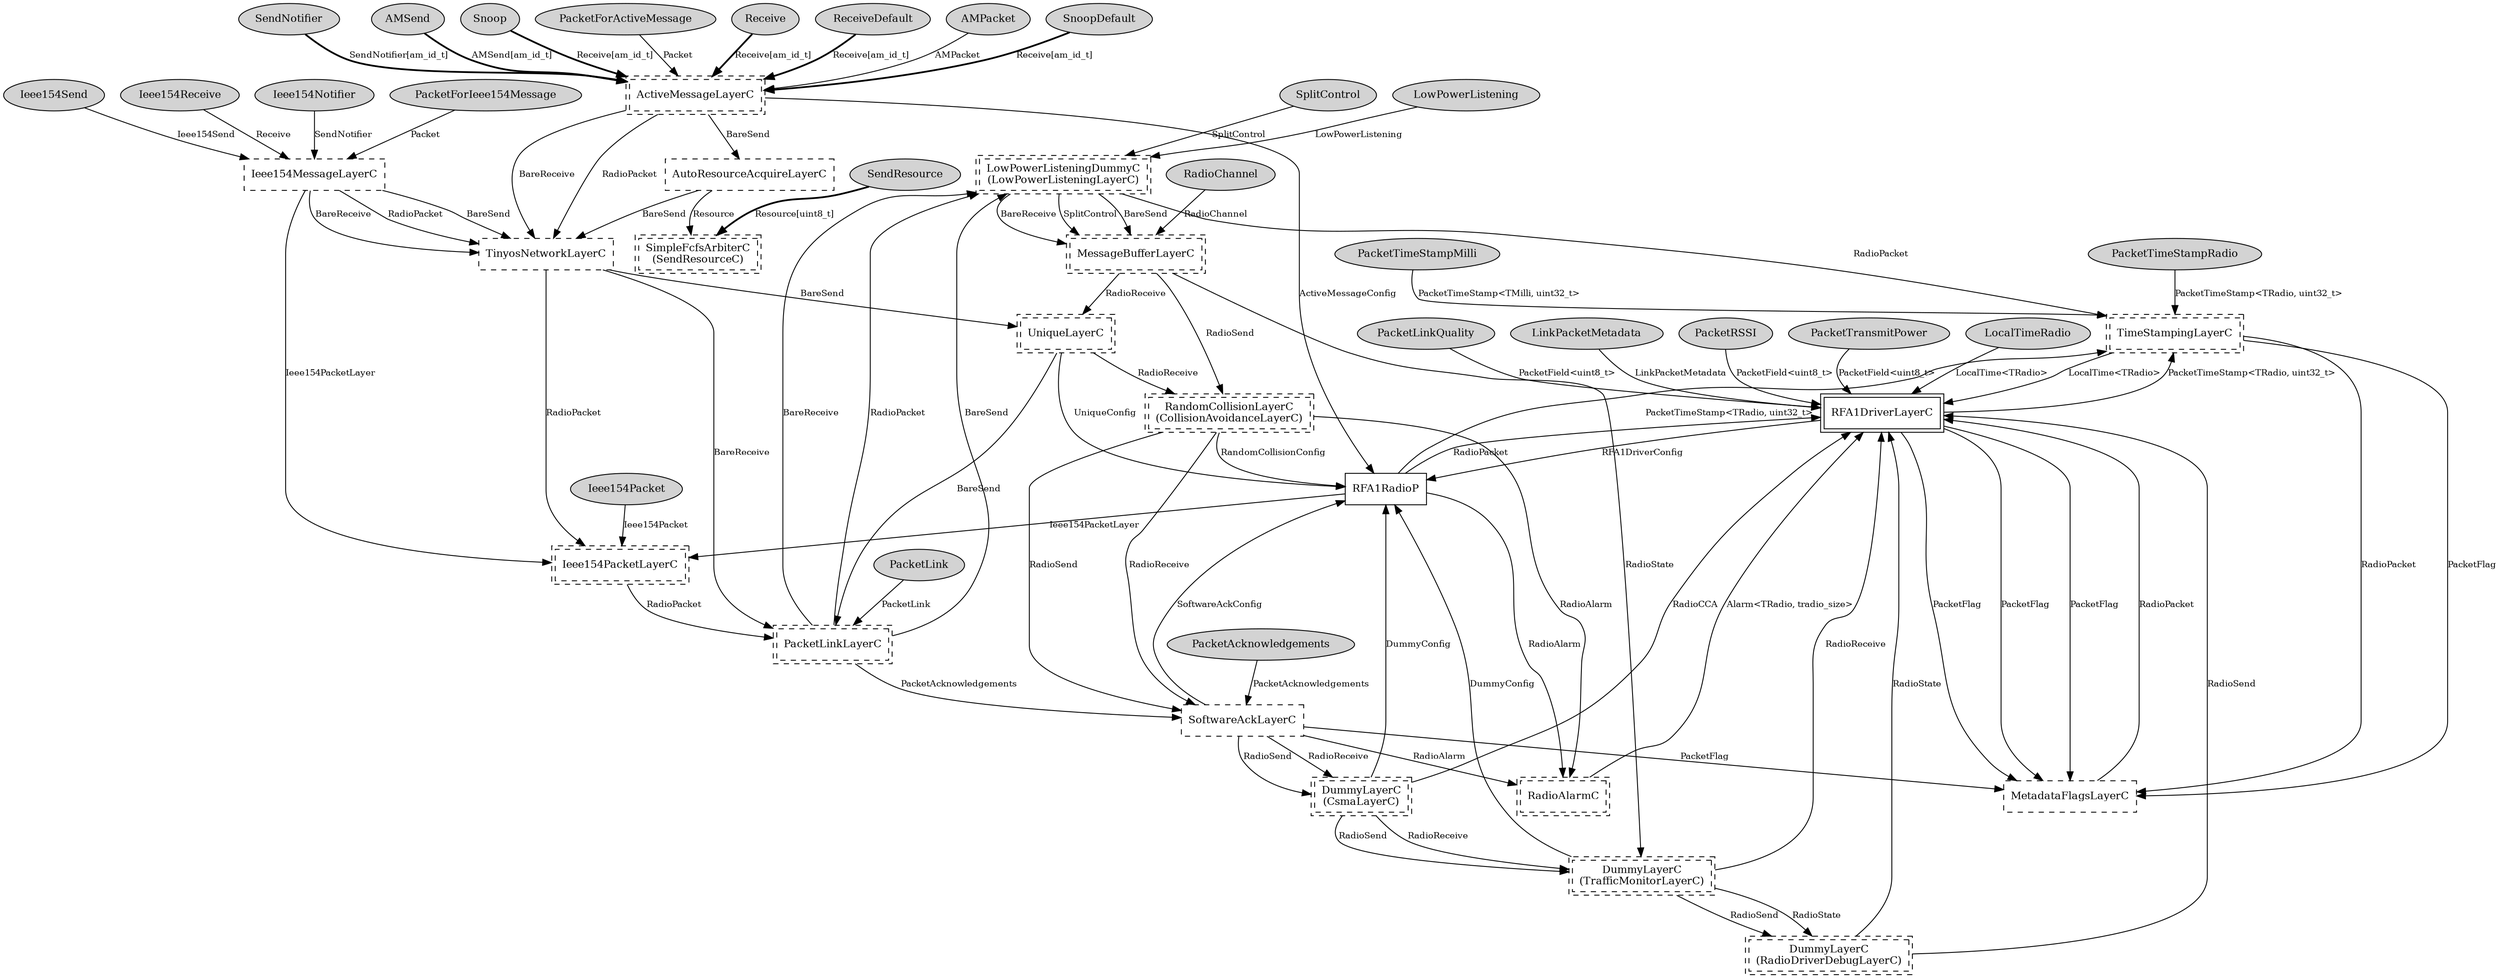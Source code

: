 digraph "tos.chips.atm128rfa1.radio.RFA1RadioC" {
  n0x4082ad70 [shape=ellipse, style=filled, label="SplitControl", fontsize=12];
  "RFA1RadioC.LowPowerListeningLayerC" [fontsize=12, shape=box,peripheries=2, style=dashed, label="LowPowerListeningDummyC\n(LowPowerListeningLayerC)", URL="../chtml/tos.lib.rfxlink.layers.LowPowerListeningDummyC.html"];
  n0x4085c390 [shape=ellipse, style=filled, label="PacketRSSI", fontsize=12];
  "RFA1DriverLayerC" [fontsize=12, shape=box,peripheries=2, URL="../chtml/tos.chips.atm128rfa1.radio.RFA1DriverLayerC.html"];
  n0x4083b198 [shape=ellipse, style=filled, label="Ieee154Notifier", fontsize=12];
  "RFA1RadioC.Ieee154MessageLayerC" [fontsize=12, shape=box, style=dashed, label="Ieee154MessageLayerC", URL="../chtml/tos.lib.rfxlink.layers.Ieee154MessageLayerC.html"];
  n0x4084d8f8 [shape=ellipse, style=filled, label="SendResource", fontsize=12];
  "RFA1RadioC.SendResourceC" [fontsize=12, shape=box,peripheries=2, style=dashed, label="SimpleFcfsArbiterC\n(SendResourceC)", URL="../chtml/tos.system.SimpleFcfsArbiterC.html"];
  n0x4083fe10 [shape=ellipse, style=filled, label="SendNotifier", fontsize=12];
  "RFA1RadioC.ActiveMessageLayerC" [fontsize=12, shape=box,peripheries=2, style=dashed, label="ActiveMessageLayerC", URL="../chtml/tos.lib.rfxlink.layers.ActiveMessageLayerC.html"];
  n0x40841710 [shape=ellipse, style=filled, label="AMSend", fontsize=12];
  "RFA1RadioC.ActiveMessageLayerC" [fontsize=12, shape=box,peripheries=2, style=dashed, label="ActiveMessageLayerC", URL="../chtml/tos.lib.rfxlink.layers.ActiveMessageLayerC.html"];
  n0x4083f798 [shape=ellipse, style=filled, label="Snoop", fontsize=12];
  "RFA1RadioC.ActiveMessageLayerC" [fontsize=12, shape=box,peripheries=2, style=dashed, label="ActiveMessageLayerC", URL="../chtml/tos.lib.rfxlink.layers.ActiveMessageLayerC.html"];
  n0x40848e80 [shape=ellipse, style=filled, label="Ieee154Packet", fontsize=12];
  "RFA1RadioC.Ieee154PacketLayerC" [fontsize=12, shape=box,peripheries=2, style=dashed, label="Ieee154PacketLayerC", URL="../chtml/tos.lib.rfxlink.layers.Ieee154PacketLayerC.html"];
  n0x4084f9f8 [shape=ellipse, style=filled, label="PacketForIeee154Message", fontsize=12];
  "RFA1RadioC.Ieee154MessageLayerC" [fontsize=12, shape=box, style=dashed, label="Ieee154MessageLayerC", URL="../chtml/tos.lib.rfxlink.layers.Ieee154MessageLayerC.html"];
  n0x40844010 [shape=ellipse, style=filled, label="PacketTransmitPower", fontsize=12];
  "RFA1DriverLayerC" [fontsize=12, shape=box,peripheries=2, URL="../chtml/tos.chips.atm128rfa1.radio.RFA1DriverLayerC.html"];
  n0x4084c7b8 [shape=ellipse, style=filled, label="LowPowerListening", fontsize=12];
  "RFA1RadioC.LowPowerListeningLayerC" [fontsize=12, shape=box,peripheries=2, style=dashed, label="LowPowerListeningDummyC\n(LowPowerListeningLayerC)", URL="../chtml/tos.lib.rfxlink.layers.LowPowerListeningDummyC.html"];
  n0x4083dd28 [shape=ellipse, style=filled, label="PacketForActiveMessage", fontsize=12];
  "RFA1RadioC.ActiveMessageLayerC" [fontsize=12, shape=box,peripheries=2, style=dashed, label="ActiveMessageLayerC", URL="../chtml/tos.lib.rfxlink.layers.ActiveMessageLayerC.html"];
  n0x4083f100 [shape=ellipse, style=filled, label="Receive", fontsize=12];
  "RFA1RadioC.ActiveMessageLayerC" [fontsize=12, shape=box,peripheries=2, style=dashed, label="ActiveMessageLayerC", URL="../chtml/tos.lib.rfxlink.layers.ActiveMessageLayerC.html"];
  n0x4085a750 [shape=ellipse, style=filled, label="PacketTimeStampRadio", fontsize=12];
  "RFA1RadioC.TimeStampingLayerC" [fontsize=12, shape=box,peripheries=2, style=dashed, label="TimeStampingLayerC", URL="../chtml/tos.lib.rfxlink.layers.TimeStampingLayerC.html"];
  n0x4085bb78 [shape=ellipse, style=filled, label="LocalTimeRadio", fontsize=12];
  "RFA1DriverLayerC" [fontsize=12, shape=box,peripheries=2, URL="../chtml/tos.chips.atm128rfa1.radio.RFA1DriverLayerC.html"];
  n0x40846c40 [shape=ellipse, style=filled, label="PacketLinkQuality", fontsize=12];
  "RFA1DriverLayerC" [fontsize=12, shape=box,peripheries=2, URL="../chtml/tos.chips.atm128rfa1.radio.RFA1DriverLayerC.html"];
  n0x4084c230 [shape=ellipse, style=filled, label="PacketAcknowledgements", fontsize=12];
  "RFA1RadioC.SoftwareAckLayerC" [fontsize=12, shape=box, style=dashed, label="SoftwareAckLayerC", URL="../chtml/tos.lib.rfxlink.layers.SoftwareAckLayerC.html"];
  n0x40850558 [shape=ellipse, style=filled, label="Ieee154Send", fontsize=12];
  "RFA1RadioC.Ieee154MessageLayerC" [fontsize=12, shape=box, style=dashed, label="Ieee154MessageLayerC", URL="../chtml/tos.lib.rfxlink.layers.Ieee154MessageLayerC.html"];
  n0x4083e538 [shape=ellipse, style=filled, label="ReceiveDefault", fontsize=12];
  "RFA1RadioC.ActiveMessageLayerC" [fontsize=12, shape=box,peripheries=2, style=dashed, label="ActiveMessageLayerC", URL="../chtml/tos.lib.rfxlink.layers.ActiveMessageLayerC.html"];
  n0x4084cdd8 [shape=ellipse, style=filled, label="PacketLink", fontsize=12];
  "RFA1RadioC.PacketLinkLayerC" [fontsize=12, shape=box,peripheries=2, style=dashed, label="PacketLinkLayerC", URL="../chtml/tos.lib.rfxlink.layers.PacketLinkLayerC.html"];
  n0x40846550 [shape=ellipse, style=filled, label="RadioChannel", fontsize=12];
  "RFA1RadioC.MessageBufferLayerC" [fontsize=12, shape=box,peripheries=2, style=dashed, label="MessageBufferLayerC", URL="../chtml/tos.lib.rfxlink.layers.MessageBufferLayerC.html"];
  n0x4083d010 [shape=ellipse, style=filled, label="AMPacket", fontsize=12];
  "RFA1RadioC.ActiveMessageLayerC" [fontsize=12, shape=box,peripheries=2, style=dashed, label="ActiveMessageLayerC", URL="../chtml/tos.lib.rfxlink.layers.ActiveMessageLayerC.html"];
  n0x40857288 [shape=ellipse, style=filled, label="PacketTimeStampMilli", fontsize=12];
  "RFA1RadioC.TimeStampingLayerC" [fontsize=12, shape=box,peripheries=2, style=dashed, label="TimeStampingLayerC", URL="../chtml/tos.lib.rfxlink.layers.TimeStampingLayerC.html"];
  n0x40850ce8 [shape=ellipse, style=filled, label="Ieee154Receive", fontsize=12];
  "RFA1RadioC.Ieee154MessageLayerC" [fontsize=12, shape=box, style=dashed, label="Ieee154MessageLayerC", URL="../chtml/tos.lib.rfxlink.layers.Ieee154MessageLayerC.html"];
  n0x4085b680 [shape=ellipse, style=filled, label="LinkPacketMetadata", fontsize=12];
  "RFA1DriverLayerC" [fontsize=12, shape=box,peripheries=2, URL="../chtml/tos.chips.atm128rfa1.radio.RFA1DriverLayerC.html"];
  n0x4083ec18 [shape=ellipse, style=filled, label="SnoopDefault", fontsize=12];
  "RFA1RadioC.ActiveMessageLayerC" [fontsize=12, shape=box,peripheries=2, style=dashed, label="ActiveMessageLayerC", URL="../chtml/tos.lib.rfxlink.layers.ActiveMessageLayerC.html"];
  "RFA1RadioP" [fontsize=12, shape=box, URL="../chtml/tos.chips.atm128rfa1.radio.RFA1RadioP.html"];
  "RFA1RadioC.Ieee154PacketLayerC" [fontsize=12, shape=box,peripheries=2, style=dashed, label="Ieee154PacketLayerC", URL="../chtml/tos.lib.rfxlink.layers.Ieee154PacketLayerC.html"];
  "RFA1RadioP" [fontsize=12, shape=box, URL="../chtml/tos.chips.atm128rfa1.radio.RFA1RadioP.html"];
  "RFA1RadioC.RadioAlarmC" [fontsize=12, shape=box,peripheries=2, style=dashed, label="RadioAlarmC", URL="../chtml/tos.lib.rfxlink.util.RadioAlarmC.html"];
  "RFA1RadioP" [fontsize=12, shape=box, URL="../chtml/tos.chips.atm128rfa1.radio.RFA1RadioP.html"];
  "RFA1RadioP" [fontsize=12, shape=box, URL="../chtml/tos.chips.atm128rfa1.radio.RFA1RadioP.html"];
  "RFA1DriverLayerC" [fontsize=12, shape=box,peripheries=2, URL="../chtml/tos.chips.atm128rfa1.radio.RFA1DriverLayerC.html"];
  "RFA1RadioC.RadioAlarmC" [fontsize=12, shape=box,peripheries=2, style=dashed, label="RadioAlarmC", URL="../chtml/tos.lib.rfxlink.util.RadioAlarmC.html"];
  "RFA1DriverLayerC" [fontsize=12, shape=box,peripheries=2, URL="../chtml/tos.chips.atm128rfa1.radio.RFA1DriverLayerC.html"];
  "RFA1RadioC.ActiveMessageLayerC" [fontsize=12, shape=box,peripheries=2, style=dashed, label="ActiveMessageLayerC", URL="../chtml/tos.lib.rfxlink.layers.ActiveMessageLayerC.html"];
  "RFA1RadioP" [fontsize=12, shape=box, URL="../chtml/tos.chips.atm128rfa1.radio.RFA1RadioP.html"];
  "RFA1RadioC.ActiveMessageLayerC" [fontsize=12, shape=box,peripheries=2, style=dashed, label="ActiveMessageLayerC", URL="../chtml/tos.lib.rfxlink.layers.ActiveMessageLayerC.html"];
  "RFA1RadioC.AutoResourceAcquireLayerC" [fontsize=12, shape=box, style=dashed, label="AutoResourceAcquireLayerC", URL="../chtml/tos.lib.rfxlink.layers.AutoResourceAcquireLayerC.html"];
  "RFA1RadioC.ActiveMessageLayerC" [fontsize=12, shape=box,peripheries=2, style=dashed, label="ActiveMessageLayerC", URL="../chtml/tos.lib.rfxlink.layers.ActiveMessageLayerC.html"];
  "RFA1RadioC.TinyosNetworkLayerC" [fontsize=12, shape=box, style=dashed, label="TinyosNetworkLayerC", URL="../chtml/tos.lib.rfxlink.layers.TinyosNetworkLayerC.html"];
  "RFA1RadioC.ActiveMessageLayerC" [fontsize=12, shape=box,peripheries=2, style=dashed, label="ActiveMessageLayerC", URL="../chtml/tos.lib.rfxlink.layers.ActiveMessageLayerC.html"];
  "RFA1RadioC.TinyosNetworkLayerC" [fontsize=12, shape=box, style=dashed, label="TinyosNetworkLayerC", URL="../chtml/tos.lib.rfxlink.layers.TinyosNetworkLayerC.html"];
  "RFA1RadioC.AutoResourceAcquireLayerC" [fontsize=12, shape=box, style=dashed, label="AutoResourceAcquireLayerC", URL="../chtml/tos.lib.rfxlink.layers.AutoResourceAcquireLayerC.html"];
  "RFA1RadioC.AutoResourceAcquireLayerC" [fontsize=12, shape=box, style=dashed, label="AutoResourceAcquireLayerC", URL="../chtml/tos.lib.rfxlink.layers.AutoResourceAcquireLayerC.html"];
  "RFA1RadioC.TinyosNetworkLayerC" [fontsize=12, shape=box, style=dashed, label="TinyosNetworkLayerC", URL="../chtml/tos.lib.rfxlink.layers.TinyosNetworkLayerC.html"];
  "RFA1RadioC.Ieee154MessageLayerC" [fontsize=12, shape=box, style=dashed, label="Ieee154MessageLayerC", URL="../chtml/tos.lib.rfxlink.layers.Ieee154MessageLayerC.html"];
  "RFA1RadioC.Ieee154MessageLayerC" [fontsize=12, shape=box, style=dashed, label="Ieee154MessageLayerC", URL="../chtml/tos.lib.rfxlink.layers.Ieee154MessageLayerC.html"];
  "RFA1RadioC.TinyosNetworkLayerC" [fontsize=12, shape=box, style=dashed, label="TinyosNetworkLayerC", URL="../chtml/tos.lib.rfxlink.layers.TinyosNetworkLayerC.html"];
  "RFA1RadioC.Ieee154MessageLayerC" [fontsize=12, shape=box, style=dashed, label="Ieee154MessageLayerC", URL="../chtml/tos.lib.rfxlink.layers.Ieee154MessageLayerC.html"];
  "RFA1RadioC.TinyosNetworkLayerC" [fontsize=12, shape=box, style=dashed, label="TinyosNetworkLayerC", URL="../chtml/tos.lib.rfxlink.layers.TinyosNetworkLayerC.html"];
  "RFA1RadioC.Ieee154MessageLayerC" [fontsize=12, shape=box, style=dashed, label="Ieee154MessageLayerC", URL="../chtml/tos.lib.rfxlink.layers.Ieee154MessageLayerC.html"];
  "RFA1RadioC.TinyosNetworkLayerC" [fontsize=12, shape=box, style=dashed, label="TinyosNetworkLayerC", URL="../chtml/tos.lib.rfxlink.layers.TinyosNetworkLayerC.html"];
  "RFA1RadioC.TinyosNetworkLayerC" [fontsize=12, shape=box, style=dashed, label="TinyosNetworkLayerC", URL="../chtml/tos.lib.rfxlink.layers.TinyosNetworkLayerC.html"];
  "RFA1RadioC.UniqueLayerC" [fontsize=12, shape=box,peripheries=2, style=dashed, label="UniqueLayerC", URL="../chtml/tos.lib.rfxlink.layers.UniqueLayerC.html"];
  "RFA1RadioC.TinyosNetworkLayerC" [fontsize=12, shape=box, style=dashed, label="TinyosNetworkLayerC", URL="../chtml/tos.lib.rfxlink.layers.TinyosNetworkLayerC.html"];
  "RFA1RadioC.PacketLinkLayerC" [fontsize=12, shape=box,peripheries=2, style=dashed, label="PacketLinkLayerC", URL="../chtml/tos.lib.rfxlink.layers.PacketLinkLayerC.html"];
  "RFA1RadioC.TinyosNetworkLayerC" [fontsize=12, shape=box, style=dashed, label="TinyosNetworkLayerC", URL="../chtml/tos.lib.rfxlink.layers.TinyosNetworkLayerC.html"];
  "RFA1RadioC.Ieee154PacketLayerC" [fontsize=12, shape=box,peripheries=2, style=dashed, label="Ieee154PacketLayerC", URL="../chtml/tos.lib.rfxlink.layers.Ieee154PacketLayerC.html"];
  "RFA1RadioC.Ieee154PacketLayerC" [fontsize=12, shape=box,peripheries=2, style=dashed, label="Ieee154PacketLayerC", URL="../chtml/tos.lib.rfxlink.layers.Ieee154PacketLayerC.html"];
  "RFA1RadioC.PacketLinkLayerC" [fontsize=12, shape=box,peripheries=2, style=dashed, label="PacketLinkLayerC", URL="../chtml/tos.lib.rfxlink.layers.PacketLinkLayerC.html"];
  "RFA1RadioC.UniqueLayerC" [fontsize=12, shape=box,peripheries=2, style=dashed, label="UniqueLayerC", URL="../chtml/tos.lib.rfxlink.layers.UniqueLayerC.html"];
  "RFA1RadioP" [fontsize=12, shape=box, URL="../chtml/tos.chips.atm128rfa1.radio.RFA1RadioP.html"];
  "RFA1RadioC.UniqueLayerC" [fontsize=12, shape=box,peripheries=2, style=dashed, label="UniqueLayerC", URL="../chtml/tos.lib.rfxlink.layers.UniqueLayerC.html"];
  "RFA1RadioC.PacketLinkLayerC" [fontsize=12, shape=box,peripheries=2, style=dashed, label="PacketLinkLayerC", URL="../chtml/tos.lib.rfxlink.layers.PacketLinkLayerC.html"];
  "RFA1RadioC.PacketLinkLayerC" [fontsize=12, shape=box,peripheries=2, style=dashed, label="PacketLinkLayerC", URL="../chtml/tos.lib.rfxlink.layers.PacketLinkLayerC.html"];
  "RFA1RadioC.PacketLinkLayerC" [fontsize=12, shape=box,peripheries=2, style=dashed, label="PacketLinkLayerC", URL="../chtml/tos.lib.rfxlink.layers.PacketLinkLayerC.html"];
  "RFA1RadioC.LowPowerListeningLayerC" [fontsize=12, shape=box,peripheries=2, style=dashed, label="LowPowerListeningDummyC\n(LowPowerListeningLayerC)", URL="../chtml/tos.lib.rfxlink.layers.LowPowerListeningDummyC.html"];
  "RFA1RadioC.PacketLinkLayerC" [fontsize=12, shape=box,peripheries=2, style=dashed, label="PacketLinkLayerC", URL="../chtml/tos.lib.rfxlink.layers.PacketLinkLayerC.html"];
  "RFA1RadioC.LowPowerListeningLayerC" [fontsize=12, shape=box,peripheries=2, style=dashed, label="LowPowerListeningDummyC\n(LowPowerListeningLayerC)", URL="../chtml/tos.lib.rfxlink.layers.LowPowerListeningDummyC.html"];
  "RFA1RadioC.PacketLinkLayerC" [fontsize=12, shape=box,peripheries=2, style=dashed, label="PacketLinkLayerC", URL="../chtml/tos.lib.rfxlink.layers.PacketLinkLayerC.html"];
  "RFA1RadioC.LowPowerListeningLayerC" [fontsize=12, shape=box,peripheries=2, style=dashed, label="LowPowerListeningDummyC\n(LowPowerListeningLayerC)", URL="../chtml/tos.lib.rfxlink.layers.LowPowerListeningDummyC.html"];
  "RFA1RadioC.LowPowerListeningLayerC" [fontsize=12, shape=box,peripheries=2, style=dashed, label="LowPowerListeningDummyC\n(LowPowerListeningLayerC)", URL="../chtml/tos.lib.rfxlink.layers.LowPowerListeningDummyC.html"];
  "RFA1RadioC.MessageBufferLayerC" [fontsize=12, shape=box,peripheries=2, style=dashed, label="MessageBufferLayerC", URL="../chtml/tos.lib.rfxlink.layers.MessageBufferLayerC.html"];
  "RFA1RadioC.LowPowerListeningLayerC" [fontsize=12, shape=box,peripheries=2, style=dashed, label="LowPowerListeningDummyC\n(LowPowerListeningLayerC)", URL="../chtml/tos.lib.rfxlink.layers.LowPowerListeningDummyC.html"];
  "RFA1RadioC.MessageBufferLayerC" [fontsize=12, shape=box,peripheries=2, style=dashed, label="MessageBufferLayerC", URL="../chtml/tos.lib.rfxlink.layers.MessageBufferLayerC.html"];
  "RFA1RadioC.LowPowerListeningLayerC" [fontsize=12, shape=box,peripheries=2, style=dashed, label="LowPowerListeningDummyC\n(LowPowerListeningLayerC)", URL="../chtml/tos.lib.rfxlink.layers.LowPowerListeningDummyC.html"];
  "RFA1RadioC.MessageBufferLayerC" [fontsize=12, shape=box,peripheries=2, style=dashed, label="MessageBufferLayerC", URL="../chtml/tos.lib.rfxlink.layers.MessageBufferLayerC.html"];
  "RFA1RadioC.LowPowerListeningLayerC" [fontsize=12, shape=box,peripheries=2, style=dashed, label="LowPowerListeningDummyC\n(LowPowerListeningLayerC)", URL="../chtml/tos.lib.rfxlink.layers.LowPowerListeningDummyC.html"];
  "RFA1RadioC.TimeStampingLayerC" [fontsize=12, shape=box,peripheries=2, style=dashed, label="TimeStampingLayerC", URL="../chtml/tos.lib.rfxlink.layers.TimeStampingLayerC.html"];
  "RFA1RadioC.MessageBufferLayerC" [fontsize=12, shape=box,peripheries=2, style=dashed, label="MessageBufferLayerC", URL="../chtml/tos.lib.rfxlink.layers.MessageBufferLayerC.html"];
  "RFA1RadioC.CollisionAvoidanceLayerC" [fontsize=12, shape=box,peripheries=2, style=dashed, label="RandomCollisionLayerC\n(CollisionAvoidanceLayerC)", URL="../chtml/tos.lib.rfxlink.layers.RandomCollisionLayerC.html"];
  "RFA1RadioC.MessageBufferLayerC" [fontsize=12, shape=box,peripheries=2, style=dashed, label="MessageBufferLayerC", URL="../chtml/tos.lib.rfxlink.layers.MessageBufferLayerC.html"];
  "RFA1RadioC.UniqueLayerC" [fontsize=12, shape=box,peripheries=2, style=dashed, label="UniqueLayerC", URL="../chtml/tos.lib.rfxlink.layers.UniqueLayerC.html"];
  "RFA1RadioC.MessageBufferLayerC" [fontsize=12, shape=box,peripheries=2, style=dashed, label="MessageBufferLayerC", URL="../chtml/tos.lib.rfxlink.layers.MessageBufferLayerC.html"];
  "RFA1RadioC.TrafficMonitorLayerC" [fontsize=12, shape=box,peripheries=2, style=dashed, label="DummyLayerC\n(TrafficMonitorLayerC)", URL="../chtml/tos.lib.rfxlink.layers.DummyLayerC.html"];
  "RFA1RadioC.UniqueLayerC" [fontsize=12, shape=box,peripheries=2, style=dashed, label="UniqueLayerC", URL="../chtml/tos.lib.rfxlink.layers.UniqueLayerC.html"];
  "RFA1RadioC.CollisionAvoidanceLayerC" [fontsize=12, shape=box,peripheries=2, style=dashed, label="RandomCollisionLayerC\n(CollisionAvoidanceLayerC)", URL="../chtml/tos.lib.rfxlink.layers.RandomCollisionLayerC.html"];
  "RFA1RadioC.CollisionAvoidanceLayerC" [fontsize=12, shape=box,peripheries=2, style=dashed, label="RandomCollisionLayerC\n(CollisionAvoidanceLayerC)", URL="../chtml/tos.lib.rfxlink.layers.RandomCollisionLayerC.html"];
  "RFA1RadioP" [fontsize=12, shape=box, URL="../chtml/tos.chips.atm128rfa1.radio.RFA1RadioP.html"];
  "RFA1RadioC.CollisionAvoidanceLayerC" [fontsize=12, shape=box,peripheries=2, style=dashed, label="RandomCollisionLayerC\n(CollisionAvoidanceLayerC)", URL="../chtml/tos.lib.rfxlink.layers.RandomCollisionLayerC.html"];
  "RFA1RadioC.SoftwareAckLayerC" [fontsize=12, shape=box, style=dashed, label="SoftwareAckLayerC", URL="../chtml/tos.lib.rfxlink.layers.SoftwareAckLayerC.html"];
  "RFA1RadioC.CollisionAvoidanceLayerC" [fontsize=12, shape=box,peripheries=2, style=dashed, label="RandomCollisionLayerC\n(CollisionAvoidanceLayerC)", URL="../chtml/tos.lib.rfxlink.layers.RandomCollisionLayerC.html"];
  "RFA1RadioC.SoftwareAckLayerC" [fontsize=12, shape=box, style=dashed, label="SoftwareAckLayerC", URL="../chtml/tos.lib.rfxlink.layers.SoftwareAckLayerC.html"];
  "RFA1RadioC.CollisionAvoidanceLayerC" [fontsize=12, shape=box,peripheries=2, style=dashed, label="RandomCollisionLayerC\n(CollisionAvoidanceLayerC)", URL="../chtml/tos.lib.rfxlink.layers.RandomCollisionLayerC.html"];
  "RFA1RadioC.SoftwareAckLayerC" [fontsize=12, shape=box, style=dashed, label="SoftwareAckLayerC", URL="../chtml/tos.lib.rfxlink.layers.SoftwareAckLayerC.html"];
  "RFA1RadioC.MetadataFlagsLayerC" [fontsize=12, shape=box, style=dashed, label="MetadataFlagsLayerC", URL="../chtml/tos.lib.rfxlink.layers.MetadataFlagsLayerC.html"];
  "RFA1RadioC.SoftwareAckLayerC" [fontsize=12, shape=box, style=dashed, label="SoftwareAckLayerC", URL="../chtml/tos.lib.rfxlink.layers.SoftwareAckLayerC.html"];
  "RFA1RadioC.SoftwareAckLayerC" [fontsize=12, shape=box, style=dashed, label="SoftwareAckLayerC", URL="../chtml/tos.lib.rfxlink.layers.SoftwareAckLayerC.html"];
  "RFA1RadioP" [fontsize=12, shape=box, URL="../chtml/tos.chips.atm128rfa1.radio.RFA1RadioP.html"];
  "RFA1RadioC.SoftwareAckLayerC" [fontsize=12, shape=box, style=dashed, label="SoftwareAckLayerC", URL="../chtml/tos.lib.rfxlink.layers.SoftwareAckLayerC.html"];
  "RFA1RadioC.CsmaLayerC" [fontsize=12, shape=box,peripheries=2, style=dashed, label="DummyLayerC\n(CsmaLayerC)", URL="../chtml/tos.lib.rfxlink.layers.DummyLayerC.html"];
  "RFA1RadioC.SoftwareAckLayerC" [fontsize=12, shape=box, style=dashed, label="SoftwareAckLayerC", URL="../chtml/tos.lib.rfxlink.layers.SoftwareAckLayerC.html"];
  "RFA1RadioC.CsmaLayerC" [fontsize=12, shape=box,peripheries=2, style=dashed, label="DummyLayerC\n(CsmaLayerC)", URL="../chtml/tos.lib.rfxlink.layers.DummyLayerC.html"];
  "RFA1RadioC.CsmaLayerC" [fontsize=12, shape=box,peripheries=2, style=dashed, label="DummyLayerC\n(CsmaLayerC)", URL="../chtml/tos.lib.rfxlink.layers.DummyLayerC.html"];
  "RFA1RadioP" [fontsize=12, shape=box, URL="../chtml/tos.chips.atm128rfa1.radio.RFA1RadioP.html"];
  "RFA1RadioC.CsmaLayerC" [fontsize=12, shape=box,peripheries=2, style=dashed, label="DummyLayerC\n(CsmaLayerC)", URL="../chtml/tos.lib.rfxlink.layers.DummyLayerC.html"];
  "RFA1RadioC.TrafficMonitorLayerC" [fontsize=12, shape=box,peripheries=2, style=dashed, label="DummyLayerC\n(TrafficMonitorLayerC)", URL="../chtml/tos.lib.rfxlink.layers.DummyLayerC.html"];
  "RFA1RadioC.CsmaLayerC" [fontsize=12, shape=box,peripheries=2, style=dashed, label="DummyLayerC\n(CsmaLayerC)", URL="../chtml/tos.lib.rfxlink.layers.DummyLayerC.html"];
  "RFA1RadioC.TrafficMonitorLayerC" [fontsize=12, shape=box,peripheries=2, style=dashed, label="DummyLayerC\n(TrafficMonitorLayerC)", URL="../chtml/tos.lib.rfxlink.layers.DummyLayerC.html"];
  "RFA1RadioC.CsmaLayerC" [fontsize=12, shape=box,peripheries=2, style=dashed, label="DummyLayerC\n(CsmaLayerC)", URL="../chtml/tos.lib.rfxlink.layers.DummyLayerC.html"];
  "RFA1DriverLayerC" [fontsize=12, shape=box,peripheries=2, URL="../chtml/tos.chips.atm128rfa1.radio.RFA1DriverLayerC.html"];
  "RFA1RadioC.TimeStampingLayerC" [fontsize=12, shape=box,peripheries=2, style=dashed, label="TimeStampingLayerC", URL="../chtml/tos.lib.rfxlink.layers.TimeStampingLayerC.html"];
  "RFA1RadioC.TimeStampingLayerC" [fontsize=12, shape=box,peripheries=2, style=dashed, label="TimeStampingLayerC", URL="../chtml/tos.lib.rfxlink.layers.TimeStampingLayerC.html"];
  "RFA1RadioC.MetadataFlagsLayerC" [fontsize=12, shape=box, style=dashed, label="MetadataFlagsLayerC", URL="../chtml/tos.lib.rfxlink.layers.MetadataFlagsLayerC.html"];
  "RFA1RadioC.TimeStampingLayerC" [fontsize=12, shape=box,peripheries=2, style=dashed, label="TimeStampingLayerC", URL="../chtml/tos.lib.rfxlink.layers.TimeStampingLayerC.html"];
  "RFA1RadioC.MetadataFlagsLayerC" [fontsize=12, shape=box, style=dashed, label="MetadataFlagsLayerC", URL="../chtml/tos.lib.rfxlink.layers.MetadataFlagsLayerC.html"];
  "RFA1RadioC.TrafficMonitorLayerC" [fontsize=12, shape=box,peripheries=2, style=dashed, label="DummyLayerC\n(TrafficMonitorLayerC)", URL="../chtml/tos.lib.rfxlink.layers.DummyLayerC.html"];
  "RFA1RadioC.TrafficMonitorLayerC" [fontsize=12, shape=box,peripheries=2, style=dashed, label="DummyLayerC\n(TrafficMonitorLayerC)", URL="../chtml/tos.lib.rfxlink.layers.DummyLayerC.html"];
  "RFA1RadioC.RadioDriverDebugLayerC" [fontsize=12, shape=box,peripheries=2, style=dashed, label="DummyLayerC\n(RadioDriverDebugLayerC)", URL="../chtml/tos.lib.rfxlink.layers.DummyLayerC.html"];
  "RFA1RadioC.TrafficMonitorLayerC" [fontsize=12, shape=box,peripheries=2, style=dashed, label="DummyLayerC\n(TrafficMonitorLayerC)", URL="../chtml/tos.lib.rfxlink.layers.DummyLayerC.html"];
  "RFA1DriverLayerC" [fontsize=12, shape=box,peripheries=2, URL="../chtml/tos.chips.atm128rfa1.radio.RFA1DriverLayerC.html"];
  "RFA1RadioC.TrafficMonitorLayerC" [fontsize=12, shape=box,peripheries=2, style=dashed, label="DummyLayerC\n(TrafficMonitorLayerC)", URL="../chtml/tos.lib.rfxlink.layers.DummyLayerC.html"];
  "RFA1RadioC.RadioDriverDebugLayerC" [fontsize=12, shape=box,peripheries=2, style=dashed, label="DummyLayerC\n(RadioDriverDebugLayerC)", URL="../chtml/tos.lib.rfxlink.layers.DummyLayerC.html"];
  "RFA1RadioC.RadioDriverDebugLayerC" [fontsize=12, shape=box,peripheries=2, style=dashed, label="DummyLayerC\n(RadioDriverDebugLayerC)", URL="../chtml/tos.lib.rfxlink.layers.DummyLayerC.html"];
  "RFA1DriverLayerC" [fontsize=12, shape=box,peripheries=2, URL="../chtml/tos.chips.atm128rfa1.radio.RFA1DriverLayerC.html"];
  "RFA1RadioC.RadioDriverDebugLayerC" [fontsize=12, shape=box,peripheries=2, style=dashed, label="DummyLayerC\n(RadioDriverDebugLayerC)", URL="../chtml/tos.lib.rfxlink.layers.DummyLayerC.html"];
  "RFA1DriverLayerC" [fontsize=12, shape=box,peripheries=2, URL="../chtml/tos.chips.atm128rfa1.radio.RFA1DriverLayerC.html"];
  "RFA1DriverLayerC" [fontsize=12, shape=box,peripheries=2, URL="../chtml/tos.chips.atm128rfa1.radio.RFA1DriverLayerC.html"];
  "RFA1RadioP" [fontsize=12, shape=box, URL="../chtml/tos.chips.atm128rfa1.radio.RFA1RadioP.html"];
  "RFA1DriverLayerC" [fontsize=12, shape=box,peripheries=2, URL="../chtml/tos.chips.atm128rfa1.radio.RFA1DriverLayerC.html"];
  "RFA1DriverLayerC" [fontsize=12, shape=box,peripheries=2, URL="../chtml/tos.chips.atm128rfa1.radio.RFA1DriverLayerC.html"];
  "RFA1DriverLayerC" [fontsize=12, shape=box,peripheries=2, URL="../chtml/tos.chips.atm128rfa1.radio.RFA1DriverLayerC.html"];
  "RFA1DriverLayerC" [fontsize=12, shape=box,peripheries=2, URL="../chtml/tos.chips.atm128rfa1.radio.RFA1DriverLayerC.html"];
  "n0x4082ad70" -> "RFA1RadioC.LowPowerListeningLayerC" [label="SplitControl", URL="../ihtml/tos.interfaces.SplitControl.html", fontsize=10];
  "n0x4085c390" -> "RFA1DriverLayerC" [label="PacketField<uint8_t>", URL="../ihtml/tos.lib.rfxlink.util.PacketField.html", fontsize=10];
  "n0x4083b198" -> "RFA1RadioC.Ieee154MessageLayerC" [label="SendNotifier", URL="../ihtml/tos.interfaces.SendNotifier.html", fontsize=10];
  "n0x4084d8f8" -> "RFA1RadioC.SendResourceC" [label="Resource[uint8_t]", style=bold, URL="../ihtml/tos.interfaces.Resource.html", fontsize=10];
  "n0x4083fe10" -> "RFA1RadioC.ActiveMessageLayerC" [label="SendNotifier[am_id_t]", style=bold, URL="../ihtml/tos.interfaces.SendNotifier.html", fontsize=10];
  "n0x40841710" -> "RFA1RadioC.ActiveMessageLayerC" [label="AMSend[am_id_t]", style=bold, URL="../ihtml/tos.interfaces.AMSend.html", fontsize=10];
  "n0x4083f798" -> "RFA1RadioC.ActiveMessageLayerC" [label="Receive[am_id_t]", style=bold, URL="../ihtml/tos.interfaces.Receive.html", fontsize=10];
  "n0x40848e80" -> "RFA1RadioC.Ieee154PacketLayerC" [label="Ieee154Packet", URL="../ihtml/tos.interfaces.Ieee154Packet.html", fontsize=10];
  "n0x4084f9f8" -> "RFA1RadioC.Ieee154MessageLayerC" [label="Packet", URL="../ihtml/tos.interfaces.Packet.html", fontsize=10];
  "n0x40844010" -> "RFA1DriverLayerC" [label="PacketField<uint8_t>", URL="../ihtml/tos.lib.rfxlink.util.PacketField.html", fontsize=10];
  "n0x4084c7b8" -> "RFA1RadioC.LowPowerListeningLayerC" [label="LowPowerListening", URL="../ihtml/tos.interfaces.LowPowerListening.html", fontsize=10];
  "n0x4083dd28" -> "RFA1RadioC.ActiveMessageLayerC" [label="Packet", URL="../ihtml/tos.interfaces.Packet.html", fontsize=10];
  "n0x4083f100" -> "RFA1RadioC.ActiveMessageLayerC" [label="Receive[am_id_t]", style=bold, URL="../ihtml/tos.interfaces.Receive.html", fontsize=10];
  "n0x4085a750" -> "RFA1RadioC.TimeStampingLayerC" [label="PacketTimeStamp<TRadio, uint32_t>", URL="../ihtml/tos.interfaces.PacketTimeStamp.html", fontsize=10];
  "n0x4085bb78" -> "RFA1DriverLayerC" [label="LocalTime<TRadio>", URL="../ihtml/tos.lib.timer.LocalTime.html", fontsize=10];
  "n0x40846c40" -> "RFA1DriverLayerC" [label="PacketField<uint8_t>", URL="../ihtml/tos.lib.rfxlink.util.PacketField.html", fontsize=10];
  "n0x4084c230" -> "RFA1RadioC.SoftwareAckLayerC" [label="PacketAcknowledgements", URL="../ihtml/tos.interfaces.PacketAcknowledgements.html", fontsize=10];
  "n0x40850558" -> "RFA1RadioC.Ieee154MessageLayerC" [label="Ieee154Send", URL="../ihtml/tos.interfaces.Ieee154Send.html", fontsize=10];
  "n0x4083e538" -> "RFA1RadioC.ActiveMessageLayerC" [label="Receive[am_id_t]", style=bold, URL="../ihtml/tos.interfaces.Receive.html", fontsize=10];
  "n0x4084cdd8" -> "RFA1RadioC.PacketLinkLayerC" [label="PacketLink", URL="../ihtml/tos.interfaces.PacketLink.html", fontsize=10];
  "n0x40846550" -> "RFA1RadioC.MessageBufferLayerC" [label="RadioChannel", URL="../ihtml/tos.lib.rfxlink.util.RadioChannel.html", fontsize=10];
  "n0x4083d010" -> "RFA1RadioC.ActiveMessageLayerC" [label="AMPacket", URL="../ihtml/tos.interfaces.AMPacket.html", fontsize=10];
  "n0x40857288" -> "RFA1RadioC.TimeStampingLayerC" [label="PacketTimeStamp<TMilli, uint32_t>", URL="../ihtml/tos.interfaces.PacketTimeStamp.html", fontsize=10];
  "n0x40850ce8" -> "RFA1RadioC.Ieee154MessageLayerC" [label="Receive", URL="../ihtml/tos.interfaces.Receive.html", fontsize=10];
  "n0x4085b680" -> "RFA1DriverLayerC" [label="LinkPacketMetadata", URL="../ihtml/tos.interfaces.LinkPacketMetadata.html", fontsize=10];
  "n0x4083ec18" -> "RFA1RadioC.ActiveMessageLayerC" [label="Receive[am_id_t]", style=bold, URL="../ihtml/tos.interfaces.Receive.html", fontsize=10];
  "RFA1RadioP" -> "RFA1RadioC.Ieee154PacketLayerC" [label="Ieee154PacketLayer", URL="../ihtml/tos.lib.rfxlink.layers.Ieee154PacketLayer.html", fontsize=10];
  "RFA1RadioP" -> "RFA1RadioC.RadioAlarmC" [label="RadioAlarm", URL="../ihtml/tos.lib.rfxlink.util.RadioAlarm.html", fontsize=10];
  "RFA1RadioP" -> "RFA1RadioC.TimeStampingLayerC" [label="PacketTimeStamp<TRadio, uint32_t>", URL="../ihtml/tos.interfaces.PacketTimeStamp.html", fontsize=10];
  "RFA1RadioP" -> "RFA1DriverLayerC" [label="RadioPacket", URL="../ihtml/tos.lib.rfxlink.util.RadioPacket.html", fontsize=10];
  "RFA1RadioC.RadioAlarmC" -> "RFA1DriverLayerC" [label="Alarm<TRadio, tradio_size>", URL="../ihtml/tos.lib.timer.Alarm.html", fontsize=10];
  "RFA1RadioC.ActiveMessageLayerC" -> "RFA1RadioP" [label="ActiveMessageConfig", URL="../ihtml/tos.lib.rfxlink.layers.ActiveMessageConfig.html", fontsize=10];
  "RFA1RadioC.ActiveMessageLayerC" -> "RFA1RadioC.AutoResourceAcquireLayerC" [label="BareSend", URL="../ihtml/tos.lib.rfxlink.util.BareSend.html", fontsize=10];
  "RFA1RadioC.ActiveMessageLayerC" -> "RFA1RadioC.TinyosNetworkLayerC" [label="BareReceive", URL="../ihtml/tos.lib.rfxlink.util.BareReceive.html", fontsize=10];
  "RFA1RadioC.ActiveMessageLayerC" -> "RFA1RadioC.TinyosNetworkLayerC" [label="RadioPacket", URL="../ihtml/tos.lib.rfxlink.util.RadioPacket.html", fontsize=10];
  "RFA1RadioC.AutoResourceAcquireLayerC" -> "RFA1RadioC.SendResourceC" [label="Resource", URL="../ihtml/tos.interfaces.Resource.html", fontsize=10];
  "RFA1RadioC.AutoResourceAcquireLayerC" -> "RFA1RadioC.TinyosNetworkLayerC" [label="BareSend", URL="../ihtml/tos.lib.rfxlink.util.BareSend.html", fontsize=10];
  "RFA1RadioC.Ieee154MessageLayerC" -> "RFA1RadioC.Ieee154PacketLayerC" [label="Ieee154PacketLayer", URL="../ihtml/tos.lib.rfxlink.layers.Ieee154PacketLayer.html", fontsize=10];
  "RFA1RadioC.Ieee154MessageLayerC" -> "RFA1RadioC.TinyosNetworkLayerC" [label="BareSend", URL="../ihtml/tos.lib.rfxlink.util.BareSend.html", fontsize=10];
  "RFA1RadioC.Ieee154MessageLayerC" -> "RFA1RadioC.TinyosNetworkLayerC" [label="BareReceive", URL="../ihtml/tos.lib.rfxlink.util.BareReceive.html", fontsize=10];
  "RFA1RadioC.Ieee154MessageLayerC" -> "RFA1RadioC.TinyosNetworkLayerC" [label="RadioPacket", URL="../ihtml/tos.lib.rfxlink.util.RadioPacket.html", fontsize=10];
  "RFA1RadioC.TinyosNetworkLayerC" -> "RFA1RadioC.UniqueLayerC" [label="BareSend", URL="../ihtml/tos.lib.rfxlink.util.BareSend.html", fontsize=10];
  "RFA1RadioC.TinyosNetworkLayerC" -> "RFA1RadioC.PacketLinkLayerC" [label="BareReceive", URL="../ihtml/tos.lib.rfxlink.util.BareReceive.html", fontsize=10];
  "RFA1RadioC.TinyosNetworkLayerC" -> "RFA1RadioC.Ieee154PacketLayerC" [label="RadioPacket", URL="../ihtml/tos.lib.rfxlink.util.RadioPacket.html", fontsize=10];
  "RFA1RadioC.Ieee154PacketLayerC" -> "RFA1RadioC.PacketLinkLayerC" [label="RadioPacket", URL="../ihtml/tos.lib.rfxlink.util.RadioPacket.html", fontsize=10];
  "RFA1RadioC.UniqueLayerC" -> "RFA1RadioP" [label="UniqueConfig", URL="../ihtml/tos.lib.rfxlink.layers.UniqueConfig.html", fontsize=10];
  "RFA1RadioC.UniqueLayerC" -> "RFA1RadioC.PacketLinkLayerC" [label="BareSend", URL="../ihtml/tos.lib.rfxlink.util.BareSend.html", fontsize=10];
  "RFA1RadioC.PacketLinkLayerC" -> "RFA1RadioC.SoftwareAckLayerC" [label="PacketAcknowledgements", URL="../ihtml/tos.interfaces.PacketAcknowledgements.html", fontsize=10];
  "RFA1RadioC.PacketLinkLayerC" -> "RFA1RadioC.LowPowerListeningLayerC" [label="BareSend", URL="../ihtml/tos.lib.rfxlink.util.BareSend.html", fontsize=10];
  "RFA1RadioC.PacketLinkLayerC" -> "RFA1RadioC.LowPowerListeningLayerC" [label="BareReceive", URL="../ihtml/tos.lib.rfxlink.util.BareReceive.html", fontsize=10];
  "RFA1RadioC.PacketLinkLayerC" -> "RFA1RadioC.LowPowerListeningLayerC" [label="RadioPacket", URL="../ihtml/tos.lib.rfxlink.util.RadioPacket.html", fontsize=10];
  "RFA1RadioC.LowPowerListeningLayerC" -> "RFA1RadioC.MessageBufferLayerC" [label="SplitControl", URL="../ihtml/tos.interfaces.SplitControl.html", fontsize=10];
  "RFA1RadioC.LowPowerListeningLayerC" -> "RFA1RadioC.MessageBufferLayerC" [label="BareSend", URL="../ihtml/tos.lib.rfxlink.util.BareSend.html", fontsize=10];
  "RFA1RadioC.LowPowerListeningLayerC" -> "RFA1RadioC.MessageBufferLayerC" [label="BareReceive", URL="../ihtml/tos.lib.rfxlink.util.BareReceive.html", fontsize=10];
  "RFA1RadioC.LowPowerListeningLayerC" -> "RFA1RadioC.TimeStampingLayerC" [label="RadioPacket", URL="../ihtml/tos.lib.rfxlink.util.RadioPacket.html", fontsize=10];
  "RFA1RadioC.MessageBufferLayerC" -> "RFA1RadioC.CollisionAvoidanceLayerC" [label="RadioSend", URL="../ihtml/tos.lib.rfxlink.util.RadioSend.html", fontsize=10];
  "RFA1RadioC.MessageBufferLayerC" -> "RFA1RadioC.UniqueLayerC" [label="RadioReceive", URL="../ihtml/tos.lib.rfxlink.util.RadioReceive.html", fontsize=10];
  "RFA1RadioC.MessageBufferLayerC" -> "RFA1RadioC.TrafficMonitorLayerC" [label="RadioState", URL="../ihtml/tos.lib.rfxlink.util.RadioState.html", fontsize=10];
  "RFA1RadioC.UniqueLayerC" -> "RFA1RadioC.CollisionAvoidanceLayerC" [label="RadioReceive", URL="../ihtml/tos.lib.rfxlink.util.RadioReceive.html", fontsize=10];
  "RFA1RadioC.CollisionAvoidanceLayerC" -> "RFA1RadioP" [label="RandomCollisionConfig", URL="../ihtml/tos.lib.rfxlink.layers.RandomCollisionConfig.html", fontsize=10];
  "RFA1RadioC.CollisionAvoidanceLayerC" -> "RFA1RadioC.SoftwareAckLayerC" [label="RadioSend", URL="../ihtml/tos.lib.rfxlink.util.RadioSend.html", fontsize=10];
  "RFA1RadioC.CollisionAvoidanceLayerC" -> "RFA1RadioC.SoftwareAckLayerC" [label="RadioReceive", URL="../ihtml/tos.lib.rfxlink.util.RadioReceive.html", fontsize=10];
  "RFA1RadioC.CollisionAvoidanceLayerC" -> "RFA1RadioC.RadioAlarmC" [label="RadioAlarm", URL="../ihtml/tos.lib.rfxlink.util.RadioAlarm.html", fontsize=10];
  "RFA1RadioC.SoftwareAckLayerC" -> "RFA1RadioC.MetadataFlagsLayerC" [label="PacketFlag", URL="../ihtml/tos.lib.rfxlink.util.PacketFlag.html", fontsize=10];
  "RFA1RadioC.SoftwareAckLayerC" -> "RFA1RadioC.RadioAlarmC" [label="RadioAlarm", URL="../ihtml/tos.lib.rfxlink.util.RadioAlarm.html", fontsize=10];
  "RFA1RadioC.SoftwareAckLayerC" -> "RFA1RadioP" [label="SoftwareAckConfig", URL="../ihtml/tos.lib.rfxlink.layers.SoftwareAckConfig.html", fontsize=10];
  "RFA1RadioC.SoftwareAckLayerC" -> "RFA1RadioC.CsmaLayerC" [label="RadioSend", URL="../ihtml/tos.lib.rfxlink.util.RadioSend.html", fontsize=10];
  "RFA1RadioC.SoftwareAckLayerC" -> "RFA1RadioC.CsmaLayerC" [label="RadioReceive", URL="../ihtml/tos.lib.rfxlink.util.RadioReceive.html", fontsize=10];
  "RFA1RadioC.CsmaLayerC" -> "RFA1RadioP" [label="DummyConfig", URL="../ihtml/tos.lib.rfxlink.layers.DummyConfig.html", fontsize=10];
  "RFA1RadioC.CsmaLayerC" -> "RFA1RadioC.TrafficMonitorLayerC" [label="RadioSend", URL="../ihtml/tos.lib.rfxlink.util.RadioSend.html", fontsize=10];
  "RFA1RadioC.CsmaLayerC" -> "RFA1RadioC.TrafficMonitorLayerC" [label="RadioReceive", URL="../ihtml/tos.lib.rfxlink.util.RadioReceive.html", fontsize=10];
  "RFA1RadioC.CsmaLayerC" -> "RFA1DriverLayerC" [label="RadioCCA", URL="../ihtml/tos.lib.rfxlink.util.RadioCCA.html", fontsize=10];
  "RFA1RadioC.TimeStampingLayerC" -> "RFA1DriverLayerC" [label="LocalTime<TRadio>", URL="../ihtml/tos.lib.timer.LocalTime.html", fontsize=10];
  "RFA1RadioC.TimeStampingLayerC" -> "RFA1RadioC.MetadataFlagsLayerC" [label="RadioPacket", URL="../ihtml/tos.lib.rfxlink.util.RadioPacket.html", fontsize=10];
  "RFA1RadioC.TimeStampingLayerC" -> "RFA1RadioC.MetadataFlagsLayerC" [label="PacketFlag", URL="../ihtml/tos.lib.rfxlink.util.PacketFlag.html", fontsize=10];
  "RFA1RadioC.MetadataFlagsLayerC" -> "RFA1DriverLayerC" [label="RadioPacket", URL="../ihtml/tos.lib.rfxlink.util.RadioPacket.html", fontsize=10];
  "RFA1RadioC.TrafficMonitorLayerC" -> "RFA1RadioP" [label="DummyConfig", URL="../ihtml/tos.lib.rfxlink.layers.DummyConfig.html", fontsize=10];
  "RFA1RadioC.TrafficMonitorLayerC" -> "RFA1RadioC.RadioDriverDebugLayerC" [label="RadioSend", URL="../ihtml/tos.lib.rfxlink.util.RadioSend.html", fontsize=10];
  "RFA1RadioC.TrafficMonitorLayerC" -> "RFA1DriverLayerC" [label="RadioReceive", URL="../ihtml/tos.lib.rfxlink.util.RadioReceive.html", fontsize=10];
  "RFA1RadioC.TrafficMonitorLayerC" -> "RFA1RadioC.RadioDriverDebugLayerC" [label="RadioState", URL="../ihtml/tos.lib.rfxlink.util.RadioState.html", fontsize=10];
  "RFA1RadioC.RadioDriverDebugLayerC" -> "RFA1DriverLayerC" [label="RadioState", URL="../ihtml/tos.lib.rfxlink.util.RadioState.html", fontsize=10];
  "RFA1RadioC.RadioDriverDebugLayerC" -> "RFA1DriverLayerC" [label="RadioSend", URL="../ihtml/tos.lib.rfxlink.util.RadioSend.html", fontsize=10];
  "RFA1DriverLayerC" -> "RFA1RadioP" [label="RFA1DriverConfig", URL="../ihtml/tos.chips.atm128rfa1.radio.RFA1DriverConfig.html", fontsize=10];
  "RFA1DriverLayerC" -> "RFA1RadioC.TimeStampingLayerC" [label="PacketTimeStamp<TRadio, uint32_t>", URL="../ihtml/tos.interfaces.PacketTimeStamp.html", fontsize=10];
  "RFA1DriverLayerC" -> "RFA1RadioC.MetadataFlagsLayerC" [label="PacketFlag", URL="../ihtml/tos.lib.rfxlink.util.PacketFlag.html", fontsize=10];
  "RFA1DriverLayerC" -> "RFA1RadioC.MetadataFlagsLayerC" [label="PacketFlag", URL="../ihtml/tos.lib.rfxlink.util.PacketFlag.html", fontsize=10];
  "RFA1DriverLayerC" -> "RFA1RadioC.MetadataFlagsLayerC" [label="PacketFlag", URL="../ihtml/tos.lib.rfxlink.util.PacketFlag.html", fontsize=10];
}
